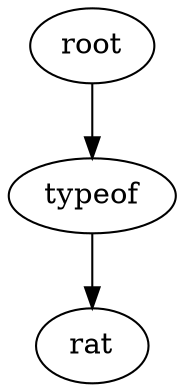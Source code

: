 digraph G { 
"0"   [label="root"]; 
 "1"   [label="typeof"]; 
 "0" -> "1"; 
 "2"   [label="rat"]; 
 "1" -> "2"; 
 }
